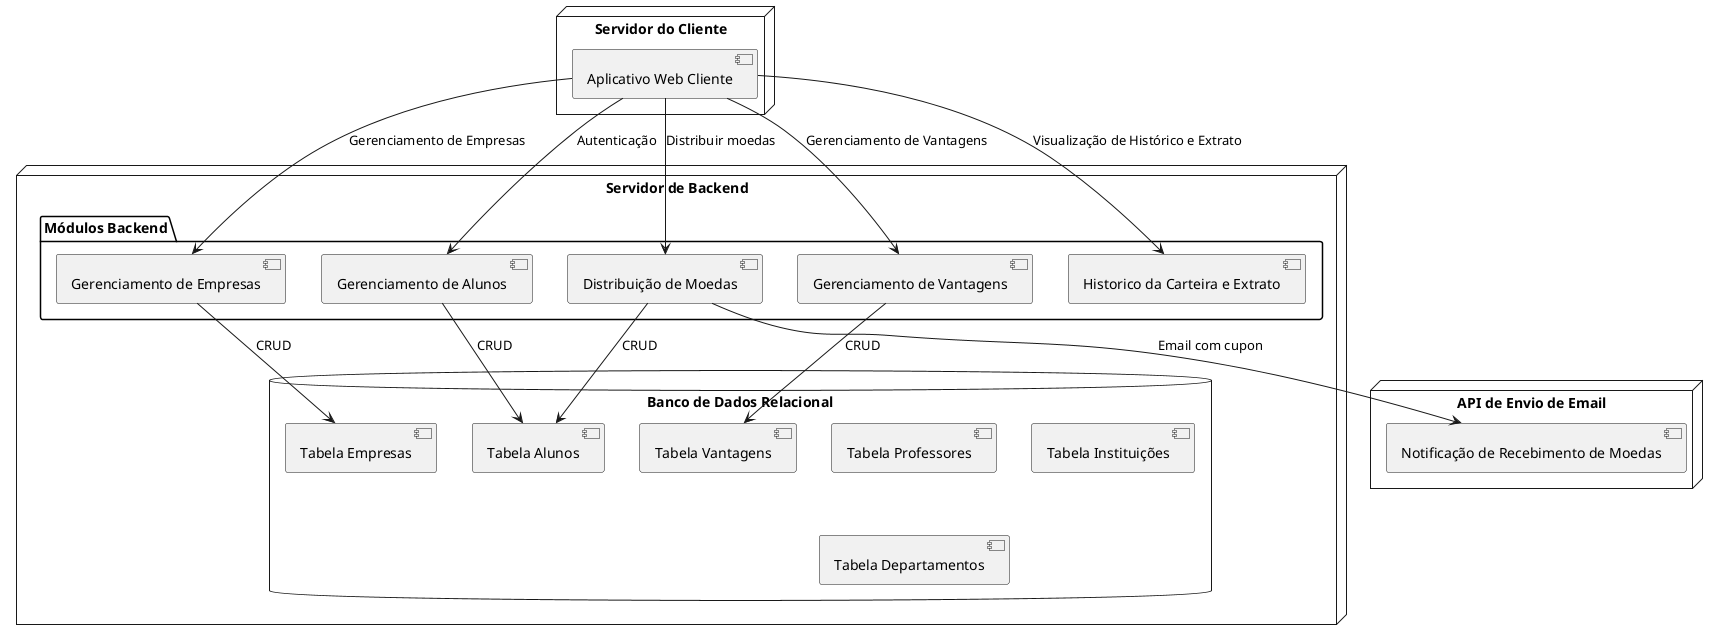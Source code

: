 @startuml
!define RECTANGLE RECTANGLE

node "Servidor do Cliente" {
    [Aplicativo Web Cliente]
}

node "Servidor de Backend" {
    package "Módulos Backend" {
        [Gerenciamento de Alunos]
        [Gerenciamento de Empresas]
        [Gerenciamento de Vantagens]
        [Distribuição de Moedas]
        [Historico da Carteira e Extrato]
    }
    database "Banco de Dados Relacional" {
        [Tabela Alunos]
        [Tabela Professores]
        [Tabela Instituições]
        [Tabela Departamentos]
        [Tabela Empresas]
        [Tabela Vantagens]
    }
}

node "API de Envio de Email" {
    [Notificação de Recebimento de Moedas]
}

[Aplicativo Web Cliente] --> [Gerenciamento de Alunos] : Autenticação
[Aplicativo Web Cliente] --> [Gerenciamento de Empresas] : Gerenciamento de Empresas
[Aplicativo Web Cliente] --> [Gerenciamento de Vantagens] : Gerenciamento de Vantagens
[Aplicativo Web Cliente] --> [Historico da Carteira e Extrato] : Visualização de Histórico e Extrato
[Aplicativo Web Cliente] --> [Distribuição de Moedas] : Distribuir moedas

[Distribuição de Moedas] --> [Notificação de Recebimento de Moedas] : Email com cupon
[Gerenciamento de Alunos] --> [Tabela Alunos] : CRUD
[Gerenciamento de Empresas] --> [Tabela Empresas] : CRUD
[Gerenciamento de Vantagens] --> [Tabela Vantagens] : CRUD
[Distribuição de Moedas] --> [Tabela Alunos]: CRUD

@enduml